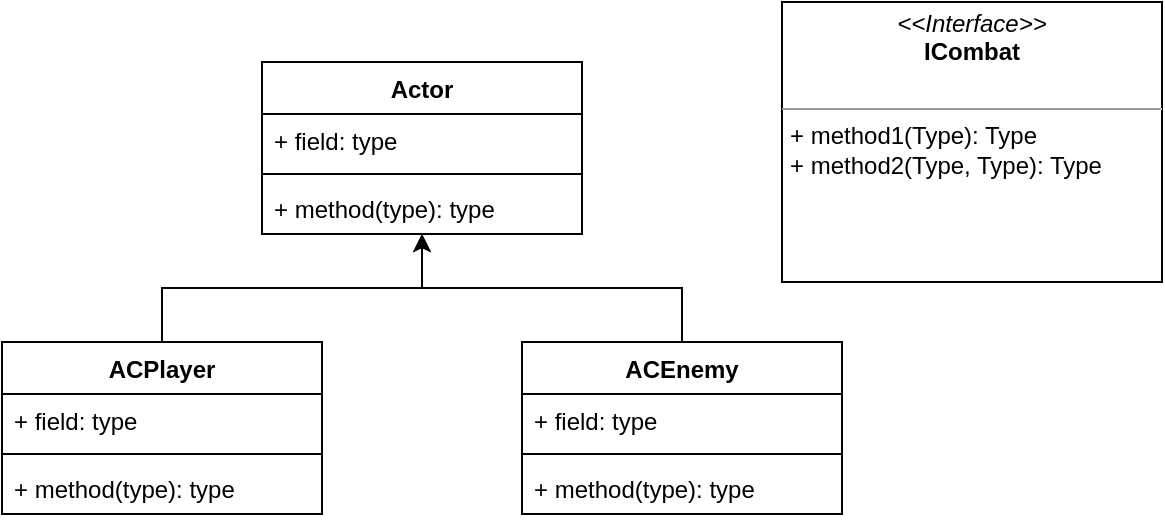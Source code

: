 <mxfile version="23.1.1" type="github">
  <diagram name="Page-1" id="9361dd3d-8414-5efd-6122-117bd74ce7a7">
    <mxGraphModel dx="657" dy="211" grid="1" gridSize="10" guides="1" tooltips="1" connect="1" arrows="1" fold="1" page="0" pageScale="1.5" pageWidth="826" pageHeight="1169" background="none" math="0" shadow="0">
      <root>
        <mxCell id="0" />
        <mxCell id="1" parent="0" />
        <mxCell id="WPthFJTr51H5AdwxjWY1-89" value="Actor" style="swimlane;fontStyle=1;align=center;verticalAlign=top;childLayout=stackLayout;horizontal=1;startSize=26;horizontalStack=0;resizeParent=1;resizeParentMax=0;resizeLast=0;collapsible=1;marginBottom=0;whiteSpace=wrap;html=1;" vertex="1" parent="1">
          <mxGeometry x="640" y="450" width="160" height="86" as="geometry" />
        </mxCell>
        <mxCell id="WPthFJTr51H5AdwxjWY1-90" value="+ field: type" style="text;strokeColor=none;fillColor=none;align=left;verticalAlign=top;spacingLeft=4;spacingRight=4;overflow=hidden;rotatable=0;points=[[0,0.5],[1,0.5]];portConstraint=eastwest;whiteSpace=wrap;html=1;" vertex="1" parent="WPthFJTr51H5AdwxjWY1-89">
          <mxGeometry y="26" width="160" height="26" as="geometry" />
        </mxCell>
        <mxCell id="WPthFJTr51H5AdwxjWY1-91" value="" style="line;strokeWidth=1;fillColor=none;align=left;verticalAlign=middle;spacingTop=-1;spacingLeft=3;spacingRight=3;rotatable=0;labelPosition=right;points=[];portConstraint=eastwest;strokeColor=inherit;" vertex="1" parent="WPthFJTr51H5AdwxjWY1-89">
          <mxGeometry y="52" width="160" height="8" as="geometry" />
        </mxCell>
        <mxCell id="WPthFJTr51H5AdwxjWY1-92" value="+ method(type): type" style="text;strokeColor=none;fillColor=none;align=left;verticalAlign=top;spacingLeft=4;spacingRight=4;overflow=hidden;rotatable=0;points=[[0,0.5],[1,0.5]];portConstraint=eastwest;whiteSpace=wrap;html=1;" vertex="1" parent="WPthFJTr51H5AdwxjWY1-89">
          <mxGeometry y="60" width="160" height="26" as="geometry" />
        </mxCell>
        <mxCell id="WPthFJTr51H5AdwxjWY1-97" style="edgeStyle=orthogonalEdgeStyle;rounded=0;orthogonalLoop=1;jettySize=auto;html=1;exitX=0.5;exitY=0;exitDx=0;exitDy=0;" edge="1" parent="1" source="WPthFJTr51H5AdwxjWY1-93" target="WPthFJTr51H5AdwxjWY1-89">
          <mxGeometry relative="1" as="geometry" />
        </mxCell>
        <mxCell id="WPthFJTr51H5AdwxjWY1-93" value="ACPlayer" style="swimlane;fontStyle=1;align=center;verticalAlign=top;childLayout=stackLayout;horizontal=1;startSize=26;horizontalStack=0;resizeParent=1;resizeParentMax=0;resizeLast=0;collapsible=1;marginBottom=0;whiteSpace=wrap;html=1;" vertex="1" parent="1">
          <mxGeometry x="510" y="590" width="160" height="86" as="geometry" />
        </mxCell>
        <mxCell id="WPthFJTr51H5AdwxjWY1-94" value="+ field: type" style="text;strokeColor=none;fillColor=none;align=left;verticalAlign=top;spacingLeft=4;spacingRight=4;overflow=hidden;rotatable=0;points=[[0,0.5],[1,0.5]];portConstraint=eastwest;whiteSpace=wrap;html=1;" vertex="1" parent="WPthFJTr51H5AdwxjWY1-93">
          <mxGeometry y="26" width="160" height="26" as="geometry" />
        </mxCell>
        <mxCell id="WPthFJTr51H5AdwxjWY1-95" value="" style="line;strokeWidth=1;fillColor=none;align=left;verticalAlign=middle;spacingTop=-1;spacingLeft=3;spacingRight=3;rotatable=0;labelPosition=right;points=[];portConstraint=eastwest;strokeColor=inherit;" vertex="1" parent="WPthFJTr51H5AdwxjWY1-93">
          <mxGeometry y="52" width="160" height="8" as="geometry" />
        </mxCell>
        <mxCell id="WPthFJTr51H5AdwxjWY1-96" value="+ method(type): type" style="text;strokeColor=none;fillColor=none;align=left;verticalAlign=top;spacingLeft=4;spacingRight=4;overflow=hidden;rotatable=0;points=[[0,0.5],[1,0.5]];portConstraint=eastwest;whiteSpace=wrap;html=1;" vertex="1" parent="WPthFJTr51H5AdwxjWY1-93">
          <mxGeometry y="60" width="160" height="26" as="geometry" />
        </mxCell>
        <mxCell id="WPthFJTr51H5AdwxjWY1-107" value="&lt;p style=&quot;margin:0px;margin-top:4px;text-align:center;&quot;&gt;&lt;i&gt;&amp;lt;&amp;lt;Interface&amp;gt;&amp;gt;&lt;/i&gt;&lt;br&gt;&lt;b&gt;ICombat&lt;/b&gt;&lt;/p&gt;&lt;p style=&quot;margin:0px;margin-left:4px;&quot;&gt;&lt;br&gt;&lt;/p&gt;&lt;hr size=&quot;1&quot;&gt;&lt;p style=&quot;margin:0px;margin-left:4px;&quot;&gt;+ method1(Type): Type&lt;br&gt;+ method2(Type, Type): Type&lt;/p&gt;" style="verticalAlign=top;align=left;overflow=fill;fontSize=12;fontFamily=Helvetica;html=1;whiteSpace=wrap;" vertex="1" parent="1">
          <mxGeometry x="900" y="420" width="190" height="140" as="geometry" />
        </mxCell>
        <mxCell id="WPthFJTr51H5AdwxjWY1-112" style="edgeStyle=orthogonalEdgeStyle;rounded=0;orthogonalLoop=1;jettySize=auto;html=1;exitX=0.5;exitY=0;exitDx=0;exitDy=0;" edge="1" parent="1" source="WPthFJTr51H5AdwxjWY1-108" target="WPthFJTr51H5AdwxjWY1-89">
          <mxGeometry relative="1" as="geometry" />
        </mxCell>
        <mxCell id="WPthFJTr51H5AdwxjWY1-108" value="ACEnemy" style="swimlane;fontStyle=1;align=center;verticalAlign=top;childLayout=stackLayout;horizontal=1;startSize=26;horizontalStack=0;resizeParent=1;resizeParentMax=0;resizeLast=0;collapsible=1;marginBottom=0;whiteSpace=wrap;html=1;" vertex="1" parent="1">
          <mxGeometry x="770" y="590" width="160" height="86" as="geometry" />
        </mxCell>
        <mxCell id="WPthFJTr51H5AdwxjWY1-109" value="+ field: type" style="text;strokeColor=none;fillColor=none;align=left;verticalAlign=top;spacingLeft=4;spacingRight=4;overflow=hidden;rotatable=0;points=[[0,0.5],[1,0.5]];portConstraint=eastwest;whiteSpace=wrap;html=1;" vertex="1" parent="WPthFJTr51H5AdwxjWY1-108">
          <mxGeometry y="26" width="160" height="26" as="geometry" />
        </mxCell>
        <mxCell id="WPthFJTr51H5AdwxjWY1-110" value="" style="line;strokeWidth=1;fillColor=none;align=left;verticalAlign=middle;spacingTop=-1;spacingLeft=3;spacingRight=3;rotatable=0;labelPosition=right;points=[];portConstraint=eastwest;strokeColor=inherit;" vertex="1" parent="WPthFJTr51H5AdwxjWY1-108">
          <mxGeometry y="52" width="160" height="8" as="geometry" />
        </mxCell>
        <mxCell id="WPthFJTr51H5AdwxjWY1-111" value="+ method(type): type" style="text;strokeColor=none;fillColor=none;align=left;verticalAlign=top;spacingLeft=4;spacingRight=4;overflow=hidden;rotatable=0;points=[[0,0.5],[1,0.5]];portConstraint=eastwest;whiteSpace=wrap;html=1;" vertex="1" parent="WPthFJTr51H5AdwxjWY1-108">
          <mxGeometry y="60" width="160" height="26" as="geometry" />
        </mxCell>
      </root>
    </mxGraphModel>
  </diagram>
</mxfile>
